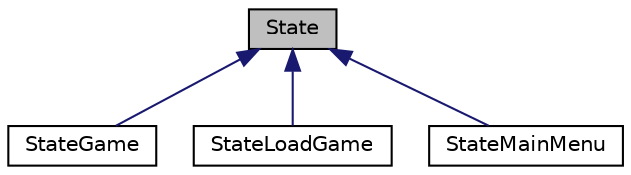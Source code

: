 digraph "State"
{
  edge [fontname="Helvetica",fontsize="10",labelfontname="Helvetica",labelfontsize="10"];
  node [fontname="Helvetica",fontsize="10",shape=record];
  Node1 [label="State",height=0.2,width=0.4,color="black", fillcolor="grey75", style="filled", fontcolor="black"];
  Node1 -> Node2 [dir="back",color="midnightblue",fontsize="10",style="solid",fontname="Helvetica"];
  Node2 [label="StateGame",height=0.2,width=0.4,color="black", fillcolor="white", style="filled",URL="$classStateGame.html"];
  Node1 -> Node3 [dir="back",color="midnightblue",fontsize="10",style="solid",fontname="Helvetica"];
  Node3 [label="StateLoadGame",height=0.2,width=0.4,color="black", fillcolor="white", style="filled",URL="$classStateLoadGame.html"];
  Node1 -> Node4 [dir="back",color="midnightblue",fontsize="10",style="solid",fontname="Helvetica"];
  Node4 [label="StateMainMenu",height=0.2,width=0.4,color="black", fillcolor="white", style="filled",URL="$classStateMainMenu.html"];
}
